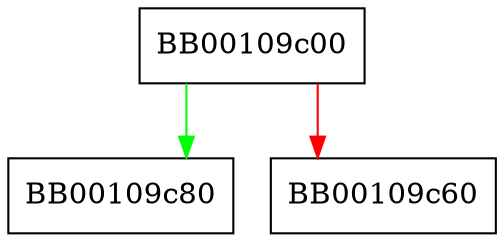 digraph FUN_00109c00 {
  node [shape="box"];
  graph [splines=ortho];
  BB00109c00 -> BB00109c80 [color="green"];
  BB00109c00 -> BB00109c60 [color="red"];
}